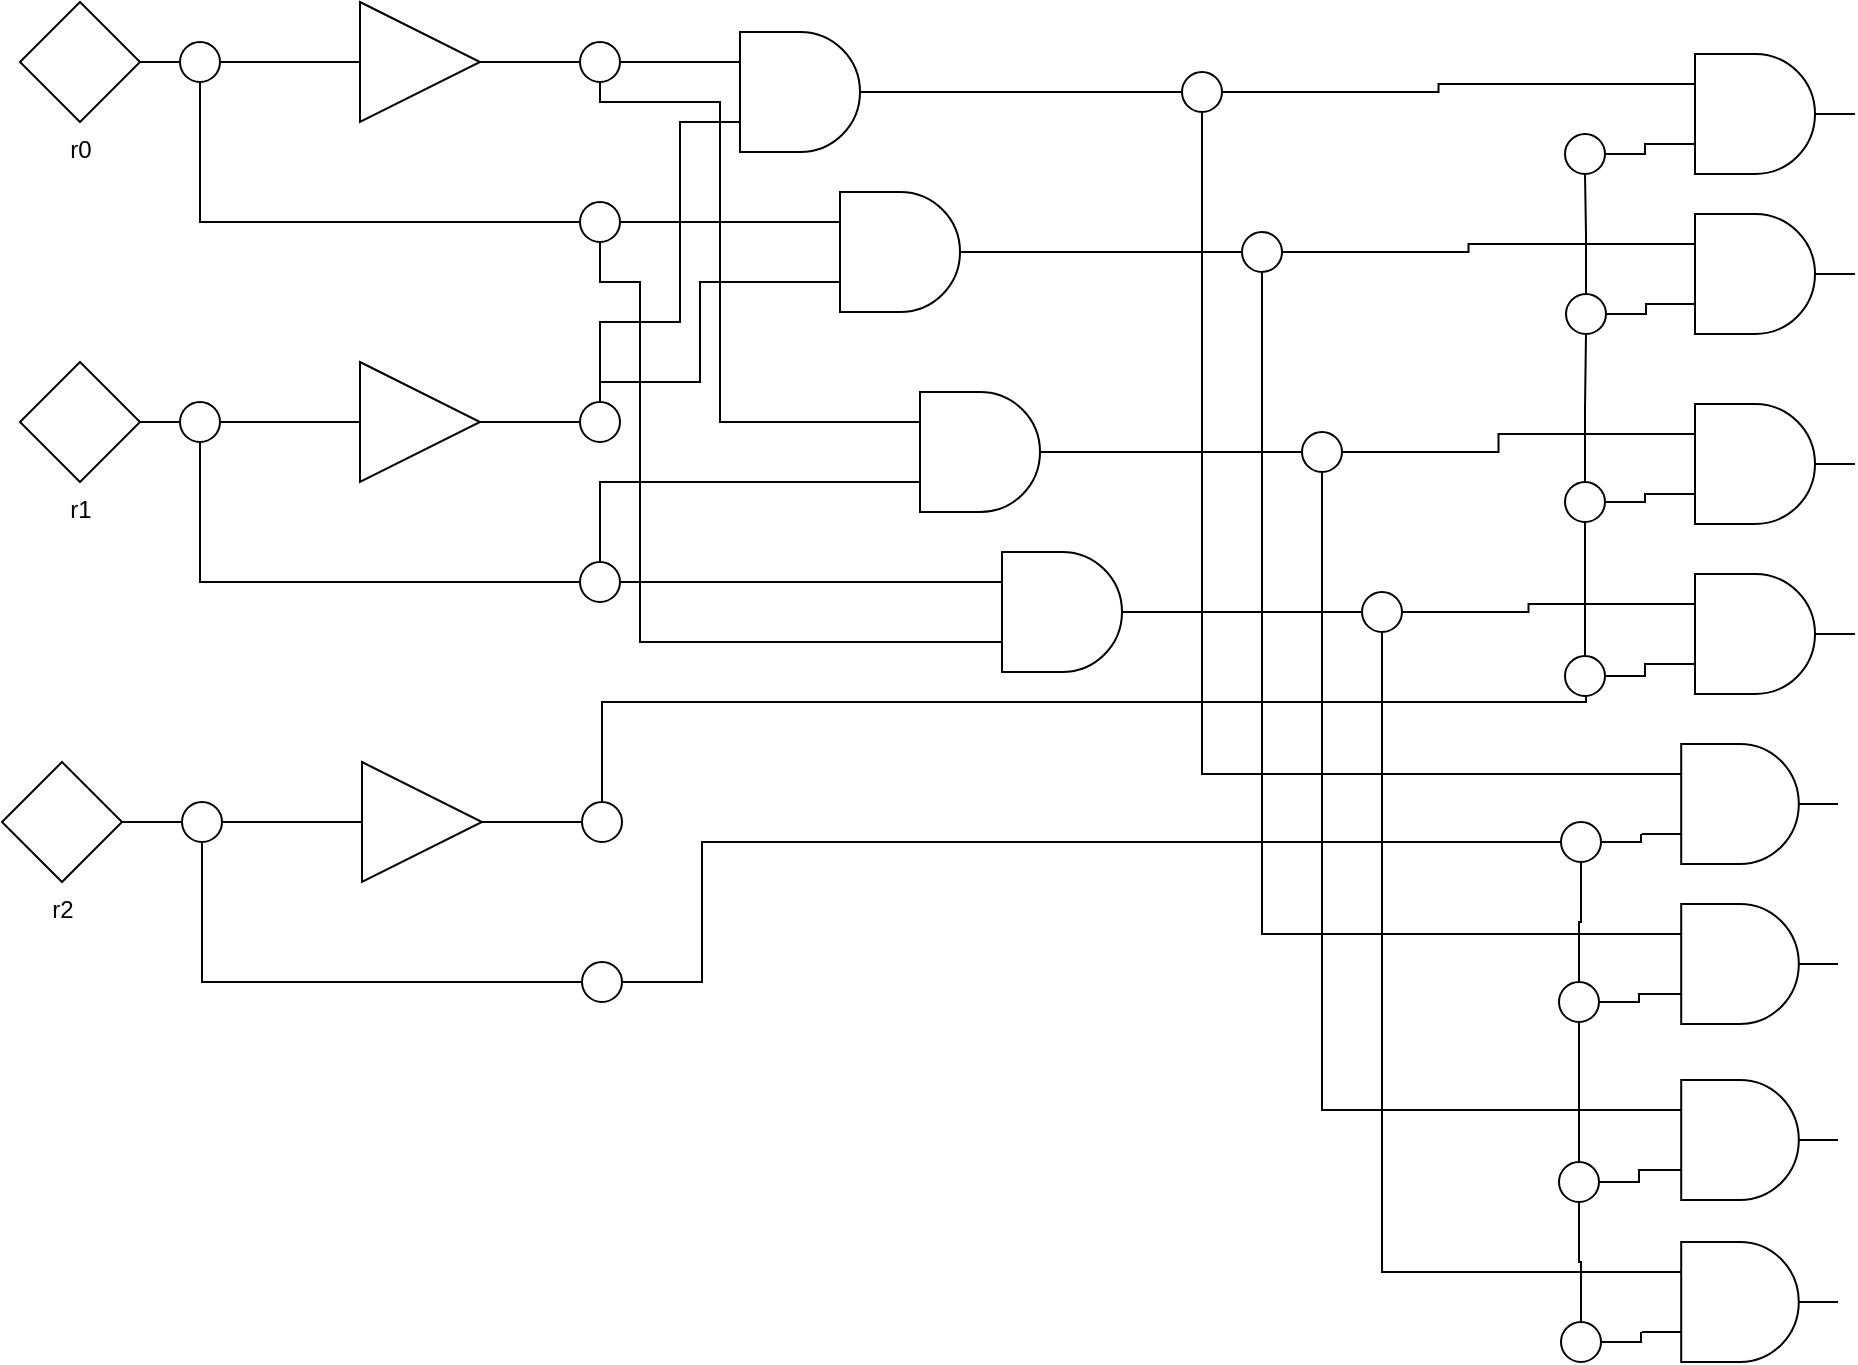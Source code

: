 <mxfile version="20.3.0" type="device"><diagram id="EFfYTB20e5eNObtPq4De" name="Page-1"><mxGraphModel dx="1126" dy="1845" grid="1" gridSize="10" guides="1" tooltips="1" connect="1" arrows="1" fold="1" page="1" pageScale="1" pageWidth="827" pageHeight="1169" math="0" shadow="0"><root><mxCell id="0"/><mxCell id="1" parent="0"/><mxCell id="LUPI1KQ0WxIpEo3xgXbF-1" style="edgeStyle=orthogonalEdgeStyle;rounded=0;orthogonalLoop=1;jettySize=auto;html=1;strokeColor=default;endArrow=none;endFill=0;elbow=vertical;" parent="1" source="LUPI1KQ0WxIpEo3xgXbF-2" target="LUPI1KQ0WxIpEo3xgXbF-27" edge="1"><mxGeometry relative="1" as="geometry"/></mxCell><mxCell id="LUPI1KQ0WxIpEo3xgXbF-2" value="" style="verticalLabelPosition=bottom;shadow=0;dashed=0;align=center;html=1;verticalAlign=top;shape=mxgraph.electrical.logic_gates.buffer2;" parent="1" vertex="1"><mxGeometry x="189" y="-690" width="100" height="60" as="geometry"/></mxCell><mxCell id="LUPI1KQ0WxIpEo3xgXbF-3" style="edgeStyle=orthogonalEdgeStyle;rounded=0;orthogonalLoop=1;jettySize=auto;html=1;strokeColor=default;endArrow=none;endFill=0;elbow=vertical;" parent="1" source="LUPI1KQ0WxIpEo3xgXbF-5" target="LUPI1KQ0WxIpEo3xgXbF-31" edge="1"><mxGeometry relative="1" as="geometry"><Array as="points"><mxPoint x="129" y="-580"/></Array></mxGeometry></mxCell><mxCell id="LUPI1KQ0WxIpEo3xgXbF-4" style="edgeStyle=orthogonalEdgeStyle;rounded=0;orthogonalLoop=1;jettySize=auto;html=1;entryX=0;entryY=0.5;entryDx=0;entryDy=0;strokeColor=default;endArrow=none;endFill=0;elbow=vertical;" parent="1" source="LUPI1KQ0WxIpEo3xgXbF-5" target="LUPI1KQ0WxIpEo3xgXbF-2" edge="1"><mxGeometry relative="1" as="geometry"/></mxCell><mxCell id="LUPI1KQ0WxIpEo3xgXbF-5" value="" style="ellipse;whiteSpace=wrap;html=1;aspect=fixed;" parent="1" vertex="1"><mxGeometry x="119" y="-670" width="20" height="20" as="geometry"/></mxCell><mxCell id="LUPI1KQ0WxIpEo3xgXbF-6" style="edgeStyle=orthogonalEdgeStyle;rounded=0;orthogonalLoop=1;jettySize=auto;html=1;entryX=0;entryY=0.5;entryDx=0;entryDy=0;strokeColor=default;endArrow=none;endFill=0;elbow=vertical;" parent="1" source="LUPI1KQ0WxIpEo3xgXbF-7" target="LUPI1KQ0WxIpEo3xgXbF-35" edge="1"><mxGeometry relative="1" as="geometry"/></mxCell><mxCell id="LUPI1KQ0WxIpEo3xgXbF-7" value="" style="verticalLabelPosition=bottom;shadow=0;dashed=0;align=center;html=1;verticalAlign=top;shape=mxgraph.electrical.logic_gates.buffer2;" parent="1" vertex="1"><mxGeometry x="189" y="-510" width="100" height="60" as="geometry"/></mxCell><mxCell id="LUPI1KQ0WxIpEo3xgXbF-8" style="edgeStyle=orthogonalEdgeStyle;rounded=0;orthogonalLoop=1;jettySize=auto;html=1;strokeColor=default;endArrow=none;endFill=0;elbow=vertical;" parent="1" source="LUPI1KQ0WxIpEo3xgXbF-11" target="LUPI1KQ0WxIpEo3xgXbF-38" edge="1"><mxGeometry relative="1" as="geometry"><mxPoint x="49" y="-480" as="targetPoint"/></mxGeometry></mxCell><mxCell id="LUPI1KQ0WxIpEo3xgXbF-9" style="edgeStyle=orthogonalEdgeStyle;rounded=0;orthogonalLoop=1;jettySize=auto;html=1;entryX=0.5;entryY=0.5;entryDx=0;entryDy=0;entryPerimeter=0;strokeColor=default;endArrow=none;endFill=0;elbow=vertical;" parent="1" source="LUPI1KQ0WxIpEo3xgXbF-11" target="LUPI1KQ0WxIpEo3xgXbF-23" edge="1"><mxGeometry relative="1" as="geometry"><Array as="points"><mxPoint x="129" y="-400"/></Array></mxGeometry></mxCell><mxCell id="LUPI1KQ0WxIpEo3xgXbF-10" style="edgeStyle=orthogonalEdgeStyle;rounded=0;orthogonalLoop=1;jettySize=auto;html=1;entryX=0;entryY=0.5;entryDx=0;entryDy=0;strokeColor=default;endArrow=none;endFill=0;elbow=vertical;" parent="1" source="LUPI1KQ0WxIpEo3xgXbF-11" target="LUPI1KQ0WxIpEo3xgXbF-7" edge="1"><mxGeometry relative="1" as="geometry"/></mxCell><mxCell id="LUPI1KQ0WxIpEo3xgXbF-11" value="" style="ellipse;whiteSpace=wrap;html=1;aspect=fixed;" parent="1" vertex="1"><mxGeometry x="119" y="-490" width="20" height="20" as="geometry"/></mxCell><mxCell id="GtHmc48pDpig1_4P3PFg-7" style="edgeStyle=orthogonalEdgeStyle;rounded=0;orthogonalLoop=1;jettySize=auto;html=1;entryX=0;entryY=0.5;entryDx=0;entryDy=0;endArrow=none;endFill=0;" edge="1" parent="1" source="LUPI1KQ0WxIpEo3xgXbF-13" target="GtHmc48pDpig1_4P3PFg-4"><mxGeometry relative="1" as="geometry"/></mxCell><mxCell id="LUPI1KQ0WxIpEo3xgXbF-13" value="" style="verticalLabelPosition=bottom;shadow=0;dashed=0;align=center;html=1;verticalAlign=top;shape=mxgraph.electrical.logic_gates.logic_gate;operation=and;" parent="1" vertex="1"><mxGeometry x="379" y="-675" width="100" height="60" as="geometry"/></mxCell><mxCell id="GtHmc48pDpig1_4P3PFg-14" style="edgeStyle=orthogonalEdgeStyle;rounded=0;orthogonalLoop=1;jettySize=auto;html=1;endArrow=none;endFill=0;" edge="1" parent="1" source="LUPI1KQ0WxIpEo3xgXbF-15" target="GtHmc48pDpig1_4P3PFg-8"><mxGeometry relative="1" as="geometry"/></mxCell><mxCell id="LUPI1KQ0WxIpEo3xgXbF-15" value="" style="verticalLabelPosition=bottom;shadow=0;dashed=0;align=center;html=1;verticalAlign=top;shape=mxgraph.electrical.logic_gates.logic_gate;operation=and;" parent="1" vertex="1"><mxGeometry x="429" y="-595" width="100" height="60" as="geometry"/></mxCell><mxCell id="GtHmc48pDpig1_4P3PFg-15" style="edgeStyle=orthogonalEdgeStyle;rounded=0;orthogonalLoop=1;jettySize=auto;html=1;endArrow=none;endFill=0;" edge="1" parent="1" source="LUPI1KQ0WxIpEo3xgXbF-17" target="GtHmc48pDpig1_4P3PFg-12"><mxGeometry relative="1" as="geometry"/></mxCell><mxCell id="LUPI1KQ0WxIpEo3xgXbF-17" value="" style="verticalLabelPosition=bottom;shadow=0;dashed=0;align=center;html=1;verticalAlign=top;shape=mxgraph.electrical.logic_gates.logic_gate;operation=and;" parent="1" vertex="1"><mxGeometry x="469" y="-495" width="100" height="60" as="geometry"/></mxCell><mxCell id="GtHmc48pDpig1_4P3PFg-17" style="edgeStyle=orthogonalEdgeStyle;rounded=0;orthogonalLoop=1;jettySize=auto;html=1;endArrow=none;endFill=0;" edge="1" parent="1" source="LUPI1KQ0WxIpEo3xgXbF-19" target="GtHmc48pDpig1_4P3PFg-11"><mxGeometry relative="1" as="geometry"/></mxCell><mxCell id="LUPI1KQ0WxIpEo3xgXbF-19" value="" style="verticalLabelPosition=bottom;shadow=0;dashed=0;align=center;html=1;verticalAlign=top;shape=mxgraph.electrical.logic_gates.logic_gate;operation=and;" parent="1" vertex="1"><mxGeometry x="510" y="-415" width="100" height="60" as="geometry"/></mxCell><mxCell id="LUPI1KQ0WxIpEo3xgXbF-20" style="edgeStyle=orthogonalEdgeStyle;rounded=0;orthogonalLoop=1;jettySize=auto;html=1;entryX=0;entryY=0.25;entryDx=0;entryDy=0;entryPerimeter=0;strokeColor=default;endArrow=none;endFill=0;elbow=vertical;" parent="1" source="LUPI1KQ0WxIpEo3xgXbF-23" target="LUPI1KQ0WxIpEo3xgXbF-19" edge="1"><mxGeometry relative="1" as="geometry"/></mxCell><mxCell id="LUPI1KQ0WxIpEo3xgXbF-21" style="edgeStyle=orthogonalEdgeStyle;rounded=0;orthogonalLoop=1;jettySize=auto;html=1;entryX=0;entryY=0.75;entryDx=0;entryDy=0;entryPerimeter=0;strokeColor=default;endArrow=none;endFill=0;elbow=vertical;" parent="1" source="LUPI1KQ0WxIpEo3xgXbF-23" target="LUPI1KQ0WxIpEo3xgXbF-17" edge="1"><mxGeometry relative="1" as="geometry"><Array as="points"><mxPoint x="329" y="-450"/></Array></mxGeometry></mxCell><mxCell id="LUPI1KQ0WxIpEo3xgXbF-23" value="" style="ellipse;whiteSpace=wrap;html=1;aspect=fixed;" parent="1" vertex="1"><mxGeometry x="319" y="-410" width="20" height="20" as="geometry"/></mxCell><mxCell id="LUPI1KQ0WxIpEo3xgXbF-24" style="edgeStyle=orthogonalEdgeStyle;rounded=0;orthogonalLoop=1;jettySize=auto;html=1;entryX=0;entryY=0.25;entryDx=0;entryDy=0;entryPerimeter=0;strokeColor=default;endArrow=none;endFill=0;elbow=vertical;" parent="1" source="LUPI1KQ0WxIpEo3xgXbF-27" target="LUPI1KQ0WxIpEo3xgXbF-13" edge="1"><mxGeometry relative="1" as="geometry"/></mxCell><mxCell id="LUPI1KQ0WxIpEo3xgXbF-25" style="edgeStyle=orthogonalEdgeStyle;rounded=0;orthogonalLoop=1;jettySize=auto;html=1;entryX=0;entryY=0.25;entryDx=0;entryDy=0;entryPerimeter=0;strokeColor=default;endArrow=none;endFill=0;elbow=vertical;" parent="1" source="LUPI1KQ0WxIpEo3xgXbF-27" target="LUPI1KQ0WxIpEo3xgXbF-17" edge="1"><mxGeometry relative="1" as="geometry"><Array as="points"><mxPoint x="329" y="-640"/><mxPoint x="389" y="-640"/><mxPoint x="389" y="-480"/></Array></mxGeometry></mxCell><mxCell id="LUPI1KQ0WxIpEo3xgXbF-27" value="" style="ellipse;whiteSpace=wrap;html=1;aspect=fixed;" parent="1" vertex="1"><mxGeometry x="319" y="-670" width="20" height="20" as="geometry"/></mxCell><mxCell id="LUPI1KQ0WxIpEo3xgXbF-28" style="edgeStyle=orthogonalEdgeStyle;rounded=0;orthogonalLoop=1;jettySize=auto;html=1;entryX=0.1;entryY=0.25;entryDx=0;entryDy=0;entryPerimeter=0;strokeColor=default;endArrow=none;endFill=0;elbow=vertical;" parent="1" source="LUPI1KQ0WxIpEo3xgXbF-31" target="LUPI1KQ0WxIpEo3xgXbF-15" edge="1"><mxGeometry relative="1" as="geometry"/></mxCell><mxCell id="LUPI1KQ0WxIpEo3xgXbF-29" style="edgeStyle=orthogonalEdgeStyle;rounded=0;orthogonalLoop=1;jettySize=auto;html=1;entryX=0;entryY=0.75;entryDx=0;entryDy=0;entryPerimeter=0;strokeColor=default;endArrow=none;endFill=0;elbow=vertical;" parent="1" source="LUPI1KQ0WxIpEo3xgXbF-31" target="LUPI1KQ0WxIpEo3xgXbF-19" edge="1"><mxGeometry relative="1" as="geometry"><Array as="points"><mxPoint x="329" y="-550"/><mxPoint x="349" y="-550"/><mxPoint x="349" y="-370"/></Array></mxGeometry></mxCell><mxCell id="LUPI1KQ0WxIpEo3xgXbF-31" value="" style="ellipse;whiteSpace=wrap;html=1;aspect=fixed;" parent="1" vertex="1"><mxGeometry x="319" y="-590" width="20" height="20" as="geometry"/></mxCell><mxCell id="LUPI1KQ0WxIpEo3xgXbF-32" style="edgeStyle=orthogonalEdgeStyle;rounded=0;orthogonalLoop=1;jettySize=auto;html=1;entryX=0;entryY=0.75;entryDx=0;entryDy=0;entryPerimeter=0;strokeColor=default;endArrow=none;endFill=0;elbow=vertical;" parent="1" source="LUPI1KQ0WxIpEo3xgXbF-35" target="LUPI1KQ0WxIpEo3xgXbF-13" edge="1"><mxGeometry relative="1" as="geometry"><Array as="points"><mxPoint x="329" y="-530"/><mxPoint x="369" y="-530"/><mxPoint x="369" y="-630"/></Array></mxGeometry></mxCell><mxCell id="LUPI1KQ0WxIpEo3xgXbF-33" style="edgeStyle=orthogonalEdgeStyle;rounded=0;orthogonalLoop=1;jettySize=auto;html=1;entryX=0;entryY=0.75;entryDx=0;entryDy=0;entryPerimeter=0;strokeColor=default;endArrow=none;endFill=0;elbow=vertical;" parent="1" source="LUPI1KQ0WxIpEo3xgXbF-35" target="LUPI1KQ0WxIpEo3xgXbF-15" edge="1"><mxGeometry relative="1" as="geometry"><Array as="points"><mxPoint x="329" y="-500"/><mxPoint x="379" y="-500"/><mxPoint x="379" y="-550"/></Array></mxGeometry></mxCell><mxCell id="LUPI1KQ0WxIpEo3xgXbF-35" value="" style="ellipse;whiteSpace=wrap;html=1;aspect=fixed;" parent="1" vertex="1"><mxGeometry x="319" y="-490" width="20" height="20" as="geometry"/></mxCell><mxCell id="LUPI1KQ0WxIpEo3xgXbF-36" value="r0" style="pointerEvents=1;verticalLabelPosition=bottom;shadow=0;dashed=0;align=center;html=1;verticalAlign=top;shape=mxgraph.electrical.signal_sources.source;aspect=fixed;points=[[0.5,0,0],[1,0.5,0],[0.5,1,0],[0,0.5,0]];elSignalType=none;elSourceType=dependent;" parent="1" vertex="1"><mxGeometry x="39" y="-690" width="60" height="60" as="geometry"/></mxCell><mxCell id="LUPI1KQ0WxIpEo3xgXbF-37" value="" style="edgeStyle=orthogonalEdgeStyle;rounded=0;orthogonalLoop=1;jettySize=auto;html=1;strokeColor=default;endArrow=none;endFill=0;elbow=vertical;" parent="1" source="LUPI1KQ0WxIpEo3xgXbF-5" target="LUPI1KQ0WxIpEo3xgXbF-36" edge="1"><mxGeometry relative="1" as="geometry"><mxPoint x="49" y="-660" as="targetPoint"/><mxPoint x="119" y="-660" as="sourcePoint"/></mxGeometry></mxCell><mxCell id="LUPI1KQ0WxIpEo3xgXbF-38" value="r1" style="pointerEvents=1;verticalLabelPosition=bottom;shadow=0;dashed=0;align=center;html=1;verticalAlign=top;shape=mxgraph.electrical.signal_sources.source;aspect=fixed;points=[[0.5,0,0],[1,0.5,0],[0.5,1,0],[0,0.5,0]];elSignalType=none;elSourceType=dependent;" parent="1" vertex="1"><mxGeometry x="39" y="-510" width="60" height="60" as="geometry"/></mxCell><mxCell id="LUPI1KQ0WxIpEo3xgXbF-39" style="edgeStyle=orthogonalEdgeStyle;rounded=0;orthogonalLoop=1;jettySize=auto;html=1;entryX=0;entryY=0.5;entryDx=0;entryDy=0;endArrow=none;endFill=0;" parent="1" source="LUPI1KQ0WxIpEo3xgXbF-40" target="LUPI1KQ0WxIpEo3xgXbF-49" edge="1"><mxGeometry relative="1" as="geometry"/></mxCell><mxCell id="LUPI1KQ0WxIpEo3xgXbF-40" value="r2" style="pointerEvents=1;verticalLabelPosition=bottom;shadow=0;dashed=0;align=center;html=1;verticalAlign=top;shape=mxgraph.electrical.signal_sources.source;aspect=fixed;points=[[0.5,0,0],[1,0.5,0],[0.5,1,0],[0,0.5,0]];elSignalType=none;elSourceType=dependent;" parent="1" vertex="1"><mxGeometry x="30" y="-310" width="60" height="60" as="geometry"/></mxCell><mxCell id="LUPI1KQ0WxIpEo3xgXbF-41" value="" style="verticalLabelPosition=bottom;shadow=0;dashed=0;align=center;html=1;verticalAlign=top;shape=mxgraph.electrical.logic_gates.logic_gate;operation=and;" parent="1" vertex="1"><mxGeometry x="856.5" y="-664" width="100" height="60" as="geometry"/></mxCell><mxCell id="LUPI1KQ0WxIpEo3xgXbF-42" value="" style="verticalLabelPosition=bottom;shadow=0;dashed=0;align=center;html=1;verticalAlign=top;shape=mxgraph.electrical.logic_gates.logic_gate;operation=and;" parent="1" vertex="1"><mxGeometry x="856.5" y="-584" width="100" height="60" as="geometry"/></mxCell><mxCell id="LUPI1KQ0WxIpEo3xgXbF-43" value="" style="verticalLabelPosition=bottom;shadow=0;dashed=0;align=center;html=1;verticalAlign=top;shape=mxgraph.electrical.logic_gates.logic_gate;operation=and;" parent="1" vertex="1"><mxGeometry x="856.5" y="-489" width="100" height="60" as="geometry"/></mxCell><mxCell id="LUPI1KQ0WxIpEo3xgXbF-44" value="" style="verticalLabelPosition=bottom;shadow=0;dashed=0;align=center;html=1;verticalAlign=top;shape=mxgraph.electrical.logic_gates.logic_gate;operation=and;" parent="1" vertex="1"><mxGeometry x="856.5" y="-404" width="100" height="60" as="geometry"/></mxCell><mxCell id="LUPI1KQ0WxIpEo3xgXbF-45" style="edgeStyle=orthogonalEdgeStyle;rounded=0;orthogonalLoop=1;jettySize=auto;html=1;entryX=0;entryY=0.5;entryDx=0;entryDy=0;strokeColor=default;endArrow=none;endFill=0;elbow=vertical;" parent="1" source="LUPI1KQ0WxIpEo3xgXbF-46" target="LUPI1KQ0WxIpEo3xgXbF-53" edge="1"><mxGeometry relative="1" as="geometry"/></mxCell><mxCell id="LUPI1KQ0WxIpEo3xgXbF-46" value="" style="verticalLabelPosition=bottom;shadow=0;dashed=0;align=center;html=1;verticalAlign=top;shape=mxgraph.electrical.logic_gates.buffer2;" parent="1" vertex="1"><mxGeometry x="190" y="-310" width="100" height="60" as="geometry"/></mxCell><mxCell id="LUPI1KQ0WxIpEo3xgXbF-47" style="edgeStyle=orthogonalEdgeStyle;rounded=0;orthogonalLoop=1;jettySize=auto;html=1;entryX=0.5;entryY=0.5;entryDx=0;entryDy=0;entryPerimeter=0;strokeColor=default;endArrow=none;endFill=0;elbow=vertical;" parent="1" source="LUPI1KQ0WxIpEo3xgXbF-49" target="LUPI1KQ0WxIpEo3xgXbF-51" edge="1"><mxGeometry relative="1" as="geometry"><Array as="points"><mxPoint x="130" y="-200"/></Array></mxGeometry></mxCell><mxCell id="LUPI1KQ0WxIpEo3xgXbF-48" style="edgeStyle=orthogonalEdgeStyle;rounded=0;orthogonalLoop=1;jettySize=auto;html=1;entryX=0;entryY=0.5;entryDx=0;entryDy=0;strokeColor=default;endArrow=none;endFill=0;elbow=vertical;" parent="1" source="LUPI1KQ0WxIpEo3xgXbF-49" target="LUPI1KQ0WxIpEo3xgXbF-46" edge="1"><mxGeometry relative="1" as="geometry"/></mxCell><mxCell id="LUPI1KQ0WxIpEo3xgXbF-49" value="" style="ellipse;whiteSpace=wrap;html=1;aspect=fixed;" parent="1" vertex="1"><mxGeometry x="120" y="-290" width="20" height="20" as="geometry"/></mxCell><mxCell id="GtHmc48pDpig1_4P3PFg-25" style="edgeStyle=orthogonalEdgeStyle;rounded=0;orthogonalLoop=1;jettySize=auto;html=1;endArrow=none;endFill=0;" edge="1" parent="1" source="LUPI1KQ0WxIpEo3xgXbF-51" target="LUPI1KQ0WxIpEo3xgXbF-87"><mxGeometry relative="1" as="geometry"><Array as="points"><mxPoint x="380" y="-200"/><mxPoint x="380" y="-270"/></Array></mxGeometry></mxCell><mxCell id="LUPI1KQ0WxIpEo3xgXbF-51" value="" style="ellipse;whiteSpace=wrap;html=1;aspect=fixed;" parent="1" vertex="1"><mxGeometry x="320" y="-210" width="20" height="20" as="geometry"/></mxCell><mxCell id="LUPI1KQ0WxIpEo3xgXbF-52" style="edgeStyle=orthogonalEdgeStyle;rounded=0;orthogonalLoop=1;jettySize=auto;html=1;endArrow=none;endFill=0;" parent="1" source="LUPI1KQ0WxIpEo3xgXbF-53" target="LUPI1KQ0WxIpEo3xgXbF-76" edge="1"><mxGeometry relative="1" as="geometry"><Array as="points"><mxPoint x="330" y="-340"/><mxPoint x="822" y="-340"/></Array></mxGeometry></mxCell><mxCell id="LUPI1KQ0WxIpEo3xgXbF-53" value="" style="ellipse;whiteSpace=wrap;html=1;aspect=fixed;" parent="1" vertex="1"><mxGeometry x="320" y="-290" width="20" height="20" as="geometry"/></mxCell><mxCell id="LUPI1KQ0WxIpEo3xgXbF-62" value="" style="verticalLabelPosition=bottom;shadow=0;dashed=0;align=center;html=1;verticalAlign=top;shape=mxgraph.electrical.logic_gates.logic_gate;operation=and;" parent="1" vertex="1"><mxGeometry x="850" y="-319" width="98" height="60" as="geometry"/></mxCell><mxCell id="LUPI1KQ0WxIpEo3xgXbF-63" value="" style="verticalLabelPosition=bottom;shadow=0;dashed=0;align=center;html=1;verticalAlign=top;shape=mxgraph.electrical.logic_gates.logic_gate;operation=and;" parent="1" vertex="1"><mxGeometry x="850" y="-239" width="98" height="60" as="geometry"/></mxCell><mxCell id="LUPI1KQ0WxIpEo3xgXbF-64" value="" style="verticalLabelPosition=bottom;shadow=0;dashed=0;align=center;html=1;verticalAlign=top;shape=mxgraph.electrical.logic_gates.logic_gate;operation=and;" parent="1" vertex="1"><mxGeometry x="850" y="-151" width="98" height="60" as="geometry"/></mxCell><mxCell id="LUPI1KQ0WxIpEo3xgXbF-65" value="" style="verticalLabelPosition=bottom;shadow=0;dashed=0;align=center;html=1;verticalAlign=top;shape=mxgraph.electrical.logic_gates.logic_gate;operation=and;" parent="1" vertex="1"><mxGeometry x="850" y="-70" width="98" height="60" as="geometry"/></mxCell><mxCell id="LUPI1KQ0WxIpEo3xgXbF-66" style="edgeStyle=orthogonalEdgeStyle;rounded=0;orthogonalLoop=1;jettySize=auto;html=1;entryX=0;entryY=0.75;entryDx=0;entryDy=0;entryPerimeter=0;endArrow=none;endFill=0;" parent="1" source="LUPI1KQ0WxIpEo3xgXbF-67" target="LUPI1KQ0WxIpEo3xgXbF-41" edge="1"><mxGeometry relative="1" as="geometry"/></mxCell><mxCell id="LUPI1KQ0WxIpEo3xgXbF-67" value="" style="ellipse;whiteSpace=wrap;html=1;aspect=fixed;" parent="1" vertex="1"><mxGeometry x="811.5" y="-624" width="20" height="20" as="geometry"/></mxCell><mxCell id="LUPI1KQ0WxIpEo3xgXbF-68" style="edgeStyle=orthogonalEdgeStyle;rounded=0;orthogonalLoop=1;jettySize=auto;html=1;endArrow=none;endFill=0;" parent="1" source="LUPI1KQ0WxIpEo3xgXbF-70" target="LUPI1KQ0WxIpEo3xgXbF-67" edge="1"><mxGeometry relative="1" as="geometry"/></mxCell><mxCell id="LUPI1KQ0WxIpEo3xgXbF-69" style="edgeStyle=orthogonalEdgeStyle;rounded=0;orthogonalLoop=1;jettySize=auto;html=1;entryX=0;entryY=0.75;entryDx=0;entryDy=0;entryPerimeter=0;endArrow=none;endFill=0;" parent="1" source="LUPI1KQ0WxIpEo3xgXbF-70" target="LUPI1KQ0WxIpEo3xgXbF-42" edge="1"><mxGeometry relative="1" as="geometry"/></mxCell><mxCell id="LUPI1KQ0WxIpEo3xgXbF-70" value="" style="ellipse;whiteSpace=wrap;html=1;aspect=fixed;" parent="1" vertex="1"><mxGeometry x="812" y="-544" width="20" height="20" as="geometry"/></mxCell><mxCell id="LUPI1KQ0WxIpEo3xgXbF-71" style="edgeStyle=orthogonalEdgeStyle;rounded=0;orthogonalLoop=1;jettySize=auto;html=1;entryX=0.5;entryY=1;entryDx=0;entryDy=0;endArrow=none;endFill=0;" parent="1" source="LUPI1KQ0WxIpEo3xgXbF-73" target="LUPI1KQ0WxIpEo3xgXbF-70" edge="1"><mxGeometry relative="1" as="geometry"/></mxCell><mxCell id="LUPI1KQ0WxIpEo3xgXbF-72" style="edgeStyle=orthogonalEdgeStyle;rounded=0;orthogonalLoop=1;jettySize=auto;html=1;entryX=0;entryY=0.75;entryDx=0;entryDy=0;entryPerimeter=0;endArrow=none;endFill=0;" parent="1" source="LUPI1KQ0WxIpEo3xgXbF-73" target="LUPI1KQ0WxIpEo3xgXbF-43" edge="1"><mxGeometry relative="1" as="geometry"/></mxCell><mxCell id="LUPI1KQ0WxIpEo3xgXbF-73" value="" style="ellipse;whiteSpace=wrap;html=1;aspect=fixed;" parent="1" vertex="1"><mxGeometry x="811.5" y="-450" width="20" height="20" as="geometry"/></mxCell><mxCell id="LUPI1KQ0WxIpEo3xgXbF-74" style="edgeStyle=orthogonalEdgeStyle;rounded=0;orthogonalLoop=1;jettySize=auto;html=1;endArrow=none;endFill=0;" parent="1" source="LUPI1KQ0WxIpEo3xgXbF-76" target="LUPI1KQ0WxIpEo3xgXbF-73" edge="1"><mxGeometry relative="1" as="geometry"/></mxCell><mxCell id="LUPI1KQ0WxIpEo3xgXbF-75" style="edgeStyle=orthogonalEdgeStyle;rounded=0;orthogonalLoop=1;jettySize=auto;html=1;entryX=0;entryY=0.75;entryDx=0;entryDy=0;entryPerimeter=0;endArrow=none;endFill=0;" parent="1" source="LUPI1KQ0WxIpEo3xgXbF-76" target="LUPI1KQ0WxIpEo3xgXbF-44" edge="1"><mxGeometry relative="1" as="geometry"/></mxCell><mxCell id="LUPI1KQ0WxIpEo3xgXbF-76" value="" style="ellipse;whiteSpace=wrap;html=1;aspect=fixed;" parent="1" vertex="1"><mxGeometry x="811.5" y="-363" width="20" height="20" as="geometry"/></mxCell><mxCell id="LUPI1KQ0WxIpEo3xgXbF-77" style="edgeStyle=orthogonalEdgeStyle;rounded=0;orthogonalLoop=1;jettySize=auto;html=1;endArrow=none;endFill=0;" parent="1" source="LUPI1KQ0WxIpEo3xgXbF-79" target="LUPI1KQ0WxIpEo3xgXbF-82" edge="1"><mxGeometry relative="1" as="geometry"/></mxCell><mxCell id="LUPI1KQ0WxIpEo3xgXbF-78" style="edgeStyle=orthogonalEdgeStyle;rounded=0;orthogonalLoop=1;jettySize=auto;html=1;entryX=0;entryY=0.75;entryDx=0;entryDy=0;entryPerimeter=0;endArrow=none;endFill=0;" parent="1" source="LUPI1KQ0WxIpEo3xgXbF-79" target="LUPI1KQ0WxIpEo3xgXbF-63" edge="1"><mxGeometry relative="1" as="geometry"/></mxCell><mxCell id="LUPI1KQ0WxIpEo3xgXbF-79" value="" style="ellipse;whiteSpace=wrap;html=1;aspect=fixed;" parent="1" vertex="1"><mxGeometry x="808.5" y="-200" width="20" height="20" as="geometry"/></mxCell><mxCell id="LUPI1KQ0WxIpEo3xgXbF-80" style="edgeStyle=orthogonalEdgeStyle;rounded=0;orthogonalLoop=1;jettySize=auto;html=1;endArrow=none;endFill=0;" parent="1" source="LUPI1KQ0WxIpEo3xgXbF-82" target="LUPI1KQ0WxIpEo3xgXbF-84" edge="1"><mxGeometry relative="1" as="geometry"/></mxCell><mxCell id="LUPI1KQ0WxIpEo3xgXbF-81" style="edgeStyle=orthogonalEdgeStyle;rounded=0;orthogonalLoop=1;jettySize=auto;html=1;entryX=0;entryY=0.75;entryDx=0;entryDy=0;entryPerimeter=0;endArrow=none;endFill=0;" parent="1" source="LUPI1KQ0WxIpEo3xgXbF-82" target="LUPI1KQ0WxIpEo3xgXbF-64" edge="1"><mxGeometry relative="1" as="geometry"/></mxCell><mxCell id="LUPI1KQ0WxIpEo3xgXbF-82" value="" style="ellipse;whiteSpace=wrap;html=1;aspect=fixed;" parent="1" vertex="1"><mxGeometry x="808.5" y="-110" width="20" height="20" as="geometry"/></mxCell><mxCell id="LUPI1KQ0WxIpEo3xgXbF-83" style="edgeStyle=orthogonalEdgeStyle;rounded=0;orthogonalLoop=1;jettySize=auto;html=1;entryX=0;entryY=0.75;entryDx=0;entryDy=0;entryPerimeter=0;endArrow=none;endFill=0;" parent="1" source="LUPI1KQ0WxIpEo3xgXbF-84" target="LUPI1KQ0WxIpEo3xgXbF-65" edge="1"><mxGeometry relative="1" as="geometry"/></mxCell><mxCell id="LUPI1KQ0WxIpEo3xgXbF-84" value="" style="ellipse;whiteSpace=wrap;html=1;aspect=fixed;" parent="1" vertex="1"><mxGeometry x="809.5" y="-30" width="20" height="20" as="geometry"/></mxCell><mxCell id="LUPI1KQ0WxIpEo3xgXbF-85" style="edgeStyle=orthogonalEdgeStyle;rounded=0;orthogonalLoop=1;jettySize=auto;html=1;endArrow=none;endFill=0;" parent="1" source="LUPI1KQ0WxIpEo3xgXbF-87" target="LUPI1KQ0WxIpEo3xgXbF-79" edge="1"><mxGeometry relative="1" as="geometry"/></mxCell><mxCell id="LUPI1KQ0WxIpEo3xgXbF-86" style="edgeStyle=orthogonalEdgeStyle;rounded=0;orthogonalLoop=1;jettySize=auto;html=1;entryX=0;entryY=0.75;entryDx=0;entryDy=0;entryPerimeter=0;endArrow=none;endFill=0;" parent="1" source="LUPI1KQ0WxIpEo3xgXbF-87" target="LUPI1KQ0WxIpEo3xgXbF-62" edge="1"><mxGeometry relative="1" as="geometry"/></mxCell><mxCell id="LUPI1KQ0WxIpEo3xgXbF-87" value="" style="ellipse;whiteSpace=wrap;html=1;aspect=fixed;" parent="1" vertex="1"><mxGeometry x="809.5" y="-280" width="20" height="20" as="geometry"/></mxCell><mxCell id="GtHmc48pDpig1_4P3PFg-6" style="edgeStyle=orthogonalEdgeStyle;rounded=0;orthogonalLoop=1;jettySize=auto;html=1;entryX=0;entryY=0.25;entryDx=0;entryDy=0;entryPerimeter=0;endArrow=none;endFill=0;" edge="1" parent="1" source="GtHmc48pDpig1_4P3PFg-4" target="LUPI1KQ0WxIpEo3xgXbF-41"><mxGeometry relative="1" as="geometry"/></mxCell><mxCell id="GtHmc48pDpig1_4P3PFg-21" style="edgeStyle=orthogonalEdgeStyle;rounded=0;orthogonalLoop=1;jettySize=auto;html=1;entryX=0;entryY=0.25;entryDx=0;entryDy=0;entryPerimeter=0;endArrow=none;endFill=0;" edge="1" parent="1" source="GtHmc48pDpig1_4P3PFg-4" target="LUPI1KQ0WxIpEo3xgXbF-62"><mxGeometry relative="1" as="geometry"><Array as="points"><mxPoint x="630" y="-304"/></Array></mxGeometry></mxCell><mxCell id="GtHmc48pDpig1_4P3PFg-4" value="" style="ellipse;whiteSpace=wrap;html=1;aspect=fixed;" vertex="1" parent="1"><mxGeometry x="620" y="-655" width="20" height="20" as="geometry"/></mxCell><mxCell id="GtHmc48pDpig1_4P3PFg-13" style="edgeStyle=orthogonalEdgeStyle;rounded=0;orthogonalLoop=1;jettySize=auto;html=1;entryX=0;entryY=0.25;entryDx=0;entryDy=0;entryPerimeter=0;endArrow=none;endFill=0;" edge="1" parent="1" source="GtHmc48pDpig1_4P3PFg-8" target="LUPI1KQ0WxIpEo3xgXbF-42"><mxGeometry relative="1" as="geometry"/></mxCell><mxCell id="GtHmc48pDpig1_4P3PFg-22" style="edgeStyle=orthogonalEdgeStyle;rounded=0;orthogonalLoop=1;jettySize=auto;html=1;entryX=0;entryY=0.25;entryDx=0;entryDy=0;entryPerimeter=0;endArrow=none;endFill=0;" edge="1" parent="1" source="GtHmc48pDpig1_4P3PFg-8" target="LUPI1KQ0WxIpEo3xgXbF-63"><mxGeometry relative="1" as="geometry"><Array as="points"><mxPoint x="660" y="-224"/></Array></mxGeometry></mxCell><mxCell id="GtHmc48pDpig1_4P3PFg-8" value="" style="ellipse;whiteSpace=wrap;html=1;aspect=fixed;" vertex="1" parent="1"><mxGeometry x="650" y="-575" width="20" height="20" as="geometry"/></mxCell><mxCell id="GtHmc48pDpig1_4P3PFg-18" style="edgeStyle=orthogonalEdgeStyle;rounded=0;orthogonalLoop=1;jettySize=auto;html=1;entryX=0;entryY=0.25;entryDx=0;entryDy=0;entryPerimeter=0;endArrow=none;endFill=0;" edge="1" parent="1" source="GtHmc48pDpig1_4P3PFg-11" target="LUPI1KQ0WxIpEo3xgXbF-44"><mxGeometry relative="1" as="geometry"/></mxCell><mxCell id="GtHmc48pDpig1_4P3PFg-24" style="edgeStyle=orthogonalEdgeStyle;rounded=0;orthogonalLoop=1;jettySize=auto;html=1;entryX=0;entryY=0.25;entryDx=0;entryDy=0;entryPerimeter=0;endArrow=none;endFill=0;" edge="1" parent="1" source="GtHmc48pDpig1_4P3PFg-11" target="LUPI1KQ0WxIpEo3xgXbF-65"><mxGeometry relative="1" as="geometry"><Array as="points"><mxPoint x="720" y="-55"/></Array></mxGeometry></mxCell><mxCell id="GtHmc48pDpig1_4P3PFg-11" value="" style="ellipse;whiteSpace=wrap;html=1;aspect=fixed;" vertex="1" parent="1"><mxGeometry x="710" y="-395" width="20" height="20" as="geometry"/></mxCell><mxCell id="GtHmc48pDpig1_4P3PFg-16" style="edgeStyle=orthogonalEdgeStyle;rounded=0;orthogonalLoop=1;jettySize=auto;html=1;entryX=0;entryY=0.25;entryDx=0;entryDy=0;entryPerimeter=0;endArrow=none;endFill=0;" edge="1" parent="1" source="GtHmc48pDpig1_4P3PFg-12" target="LUPI1KQ0WxIpEo3xgXbF-43"><mxGeometry relative="1" as="geometry"/></mxCell><mxCell id="GtHmc48pDpig1_4P3PFg-23" style="edgeStyle=orthogonalEdgeStyle;rounded=0;orthogonalLoop=1;jettySize=auto;html=1;entryX=0;entryY=0.25;entryDx=0;entryDy=0;entryPerimeter=0;endArrow=none;endFill=0;" edge="1" parent="1" source="GtHmc48pDpig1_4P3PFg-12" target="LUPI1KQ0WxIpEo3xgXbF-64"><mxGeometry relative="1" as="geometry"><Array as="points"><mxPoint x="690" y="-136"/></Array></mxGeometry></mxCell><mxCell id="GtHmc48pDpig1_4P3PFg-12" value="" style="ellipse;whiteSpace=wrap;html=1;aspect=fixed;" vertex="1" parent="1"><mxGeometry x="680" y="-475" width="20" height="20" as="geometry"/></mxCell></root></mxGraphModel></diagram></mxfile>